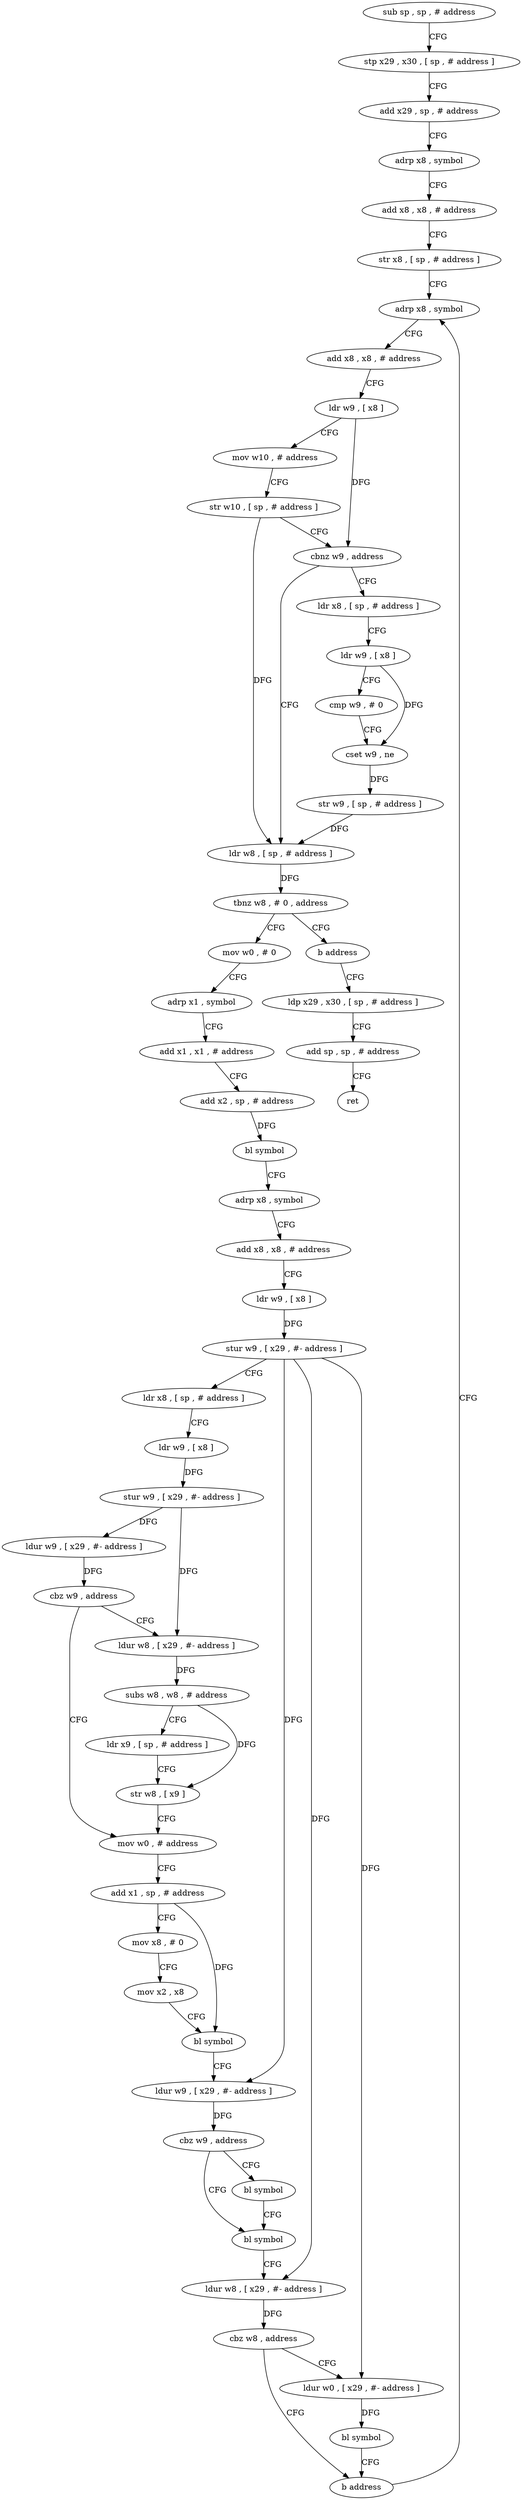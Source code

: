 digraph "func" {
"4236176" [label = "sub sp , sp , # address" ]
"4236180" [label = "stp x29 , x30 , [ sp , # address ]" ]
"4236184" [label = "add x29 , sp , # address" ]
"4236188" [label = "adrp x8 , symbol" ]
"4236192" [label = "add x8 , x8 , # address" ]
"4236196" [label = "str x8 , [ sp , # address ]" ]
"4236200" [label = "adrp x8 , symbol" ]
"4236244" [label = "ldr w8 , [ sp , # address ]" ]
"4236248" [label = "tbnz w8 , # 0 , address" ]
"4236256" [label = "mov w0 , # 0" ]
"4236252" [label = "b address" ]
"4236224" [label = "ldr x8 , [ sp , # address ]" ]
"4236228" [label = "ldr w9 , [ x8 ]" ]
"4236232" [label = "cmp w9 , # 0" ]
"4236236" [label = "cset w9 , ne" ]
"4236240" [label = "str w9 , [ sp , # address ]" ]
"4236260" [label = "adrp x1 , symbol" ]
"4236264" [label = "add x1 , x1 , # address" ]
"4236268" [label = "add x2 , sp , # address" ]
"4236272" [label = "bl symbol" ]
"4236276" [label = "adrp x8 , symbol" ]
"4236280" [label = "add x8 , x8 , # address" ]
"4236284" [label = "ldr w9 , [ x8 ]" ]
"4236288" [label = "stur w9 , [ x29 , #- address ]" ]
"4236292" [label = "ldr x8 , [ sp , # address ]" ]
"4236296" [label = "ldr w9 , [ x8 ]" ]
"4236300" [label = "stur w9 , [ x29 , #- address ]" ]
"4236304" [label = "ldur w9 , [ x29 , #- address ]" ]
"4236308" [label = "cbz w9 , address" ]
"4236328" [label = "mov w0 , # address" ]
"4236312" [label = "ldur w8 , [ x29 , #- address ]" ]
"4236384" [label = "ldp x29 , x30 , [ sp , # address ]" ]
"4236332" [label = "add x1 , sp , # address" ]
"4236336" [label = "mov x8 , # 0" ]
"4236340" [label = "mov x2 , x8" ]
"4236344" [label = "bl symbol" ]
"4236348" [label = "ldur w9 , [ x29 , #- address ]" ]
"4236352" [label = "cbz w9 , address" ]
"4236360" [label = "bl symbol" ]
"4236356" [label = "bl symbol" ]
"4236316" [label = "subs w8 , w8 , # address" ]
"4236320" [label = "ldr x9 , [ sp , # address ]" ]
"4236324" [label = "str w8 , [ x9 ]" ]
"4236388" [label = "add sp , sp , # address" ]
"4236392" [label = "ret" ]
"4236364" [label = "ldur w8 , [ x29 , #- address ]" ]
"4236368" [label = "cbz w8 , address" ]
"4236380" [label = "b address" ]
"4236372" [label = "ldur w0 , [ x29 , #- address ]" ]
"4236376" [label = "bl symbol" ]
"4236204" [label = "add x8 , x8 , # address" ]
"4236208" [label = "ldr w9 , [ x8 ]" ]
"4236212" [label = "mov w10 , # address" ]
"4236216" [label = "str w10 , [ sp , # address ]" ]
"4236220" [label = "cbnz w9 , address" ]
"4236176" -> "4236180" [ label = "CFG" ]
"4236180" -> "4236184" [ label = "CFG" ]
"4236184" -> "4236188" [ label = "CFG" ]
"4236188" -> "4236192" [ label = "CFG" ]
"4236192" -> "4236196" [ label = "CFG" ]
"4236196" -> "4236200" [ label = "CFG" ]
"4236200" -> "4236204" [ label = "CFG" ]
"4236244" -> "4236248" [ label = "DFG" ]
"4236248" -> "4236256" [ label = "CFG" ]
"4236248" -> "4236252" [ label = "CFG" ]
"4236256" -> "4236260" [ label = "CFG" ]
"4236252" -> "4236384" [ label = "CFG" ]
"4236224" -> "4236228" [ label = "CFG" ]
"4236228" -> "4236232" [ label = "CFG" ]
"4236228" -> "4236236" [ label = "DFG" ]
"4236232" -> "4236236" [ label = "CFG" ]
"4236236" -> "4236240" [ label = "DFG" ]
"4236240" -> "4236244" [ label = "DFG" ]
"4236260" -> "4236264" [ label = "CFG" ]
"4236264" -> "4236268" [ label = "CFG" ]
"4236268" -> "4236272" [ label = "DFG" ]
"4236272" -> "4236276" [ label = "CFG" ]
"4236276" -> "4236280" [ label = "CFG" ]
"4236280" -> "4236284" [ label = "CFG" ]
"4236284" -> "4236288" [ label = "DFG" ]
"4236288" -> "4236292" [ label = "CFG" ]
"4236288" -> "4236348" [ label = "DFG" ]
"4236288" -> "4236364" [ label = "DFG" ]
"4236288" -> "4236372" [ label = "DFG" ]
"4236292" -> "4236296" [ label = "CFG" ]
"4236296" -> "4236300" [ label = "DFG" ]
"4236300" -> "4236304" [ label = "DFG" ]
"4236300" -> "4236312" [ label = "DFG" ]
"4236304" -> "4236308" [ label = "DFG" ]
"4236308" -> "4236328" [ label = "CFG" ]
"4236308" -> "4236312" [ label = "CFG" ]
"4236328" -> "4236332" [ label = "CFG" ]
"4236312" -> "4236316" [ label = "DFG" ]
"4236384" -> "4236388" [ label = "CFG" ]
"4236332" -> "4236336" [ label = "CFG" ]
"4236332" -> "4236344" [ label = "DFG" ]
"4236336" -> "4236340" [ label = "CFG" ]
"4236340" -> "4236344" [ label = "CFG" ]
"4236344" -> "4236348" [ label = "CFG" ]
"4236348" -> "4236352" [ label = "DFG" ]
"4236352" -> "4236360" [ label = "CFG" ]
"4236352" -> "4236356" [ label = "CFG" ]
"4236360" -> "4236364" [ label = "CFG" ]
"4236356" -> "4236360" [ label = "CFG" ]
"4236316" -> "4236320" [ label = "CFG" ]
"4236316" -> "4236324" [ label = "DFG" ]
"4236320" -> "4236324" [ label = "CFG" ]
"4236324" -> "4236328" [ label = "CFG" ]
"4236388" -> "4236392" [ label = "CFG" ]
"4236364" -> "4236368" [ label = "DFG" ]
"4236368" -> "4236380" [ label = "CFG" ]
"4236368" -> "4236372" [ label = "CFG" ]
"4236380" -> "4236200" [ label = "CFG" ]
"4236372" -> "4236376" [ label = "DFG" ]
"4236376" -> "4236380" [ label = "CFG" ]
"4236204" -> "4236208" [ label = "CFG" ]
"4236208" -> "4236212" [ label = "CFG" ]
"4236208" -> "4236220" [ label = "DFG" ]
"4236212" -> "4236216" [ label = "CFG" ]
"4236216" -> "4236220" [ label = "CFG" ]
"4236216" -> "4236244" [ label = "DFG" ]
"4236220" -> "4236244" [ label = "CFG" ]
"4236220" -> "4236224" [ label = "CFG" ]
}
